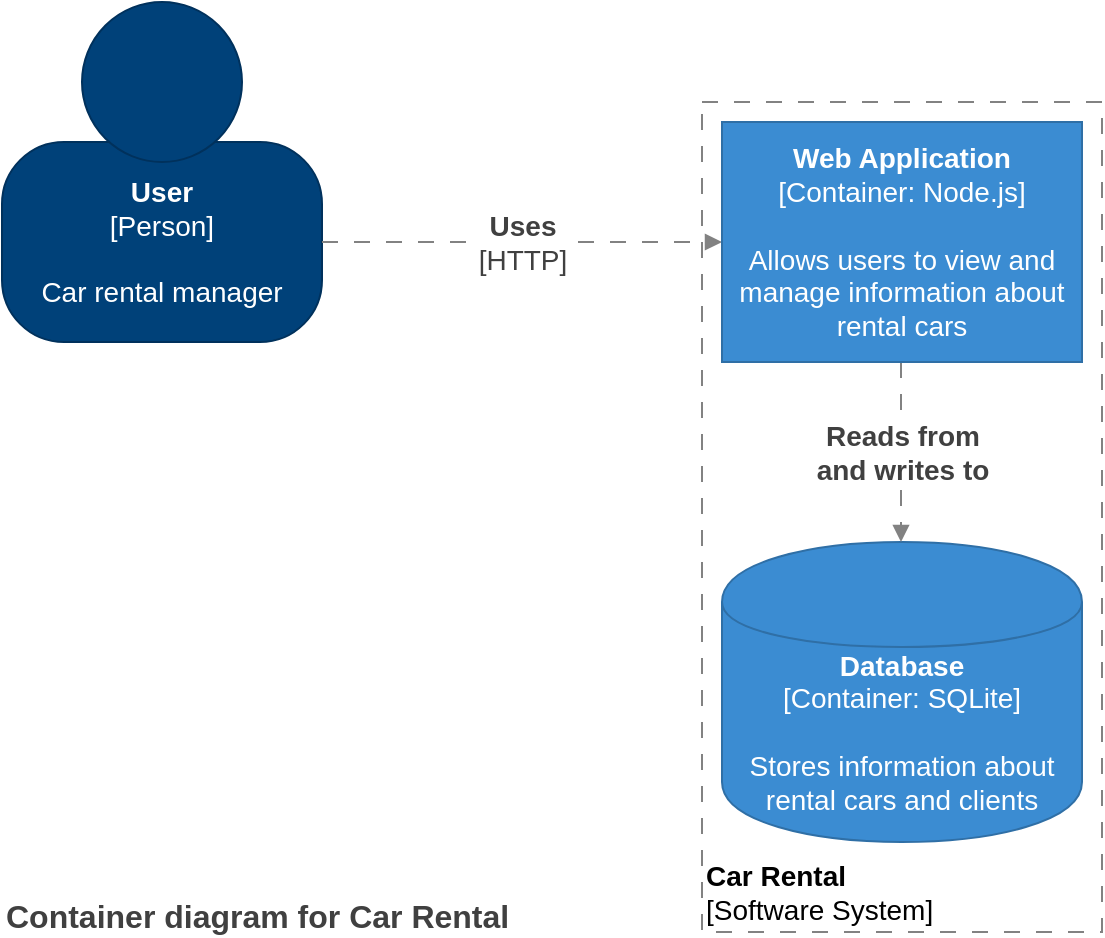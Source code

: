 <mxfile version="13.7.9" type="device"><diagram id="83PD-LrKW732AbLt5Rp9" name="Page-1"><mxGraphModel dx="868" dy="479" grid="1" gridSize="10" guides="1" tooltips="1" connect="1" arrows="1" fold="1" page="1" pageScale="1" pageWidth="827" pageHeight="1169" math="0" shadow="0"><root><mxCell id="0"/><mxCell id="1" parent="0"/><object label="" placeholders="1" instruction="edit data of the lower shape within the group" id="PoF4hivHF1qQewOsOuvP-1"><mxCell style="group;resizable=0;fontSize=12;" vertex="1" connectable="0" parent="1"><mxGeometry x="50" y="130" width="160" height="170" as="geometry"/></mxCell></object><object label="&lt;div style=&quot;color: rgb(255 , 255 , 255) ; white-space: normal ; font-size: 14px&quot;&gt;&lt;font style=&quot;font-size: 14px&quot;&gt;&lt;span&gt;&lt;b&gt;User&lt;/b&gt;&lt;/span&gt;&lt;/font&gt;&lt;/div&gt;&lt;div style=&quot;color: rgb(255 , 255 , 255) ; white-space: normal ; font-size: 14px&quot;&gt;&lt;font style=&quot;font-size: 14px&quot;&gt;[Person]&lt;/font&gt;&lt;/div&gt;&lt;div style=&quot;color: rgb(255 , 255 , 255) ; white-space: normal ; font-size: 14px&quot;&gt;&lt;font style=&quot;font-size: 14px&quot;&gt;&lt;span&gt;&lt;br&gt;&lt;/span&gt;&lt;/font&gt;&lt;/div&gt;&lt;div style=&quot;color: rgb(255 , 255 , 255) ; white-space: normal ; font-size: 14px&quot;&gt;&lt;font style=&quot;font-size: 14px&quot;&gt;&lt;span&gt;Car rental manager&lt;br&gt;&lt;/span&gt;&lt;/font&gt;&lt;/div&gt;" name="Actor Name" description="Description" placeholders="1" id="PoF4hivHF1qQewOsOuvP-2"><mxCell style="rounded=1;whiteSpace=wrap;html=1;strokeColor=#00315C;fillColor=#004179;fontColor=#000000;arcSize=31;" vertex="1" parent="PoF4hivHF1qQewOsOuvP-1"><mxGeometry y="70" width="160" height="100" as="geometry"/></mxCell></object><mxCell id="PoF4hivHF1qQewOsOuvP-3" value="" style="ellipse;whiteSpace=wrap;html=1;aspect=fixed;strokeColor=#00315C;fillColor=#004179;fontColor=#000000;" vertex="1" parent="PoF4hivHF1qQewOsOuvP-1"><mxGeometry x="40" width="80" height="80" as="geometry"/></mxCell><object label="&lt;font style=&quot;font-size: 14px&quot;&gt;Uses&lt;/font&gt;&lt;br&gt;&lt;span style=&quot;font-weight: normal&quot;&gt;&lt;font style=&quot;font-size: 14px&quot;&gt;[HTTP]&lt;/font&gt;&lt;/span&gt;" placeholders="1" name="Dependency Operation Name" technology="JDBC" id="PoF4hivHF1qQewOsOuvP-6"><mxCell style="endArrow=block;html=1;fontSize=10;fontColor=#404040;strokeWidth=1;endFill=1;dashed=1;dashPattern=8 8;strokeColor=#828282;elbow=vertical;fontStyle=1" edge="1" parent="1"><mxGeometry width="50" height="50" relative="1" as="geometry"><mxPoint x="210" y="250" as="sourcePoint"/><mxPoint x="410" y="250" as="targetPoint"/><mxPoint as="offset"/></mxGeometry></mxCell></object><object label="&lt;div style=&quot;font-size: 16px&quot;&gt;Container diagram for Car Rental&lt;/div&gt;" placeholders="1" name="Diagram Name" description="Description" id="PoF4hivHF1qQewOsOuvP-8"><mxCell style="text;html=1;resizable=0;points=[];autosize=1;align=left;verticalAlign=top;spacingTop=-4;fontSize=16;fontColor=#404040;fontStyle=1" vertex="1" parent="1"><mxGeometry x="50" y="575" width="270" height="20" as="geometry"/></mxCell></object><object label="&lt;font style=&quot;font-size: 14px&quot;&gt;&lt;b&gt;Car Rental&lt;/b&gt;&lt;br&gt;[Software System]&lt;/font&gt;" placeholders="1" name="Software System Name" id="PoF4hivHF1qQewOsOuvP-9"><mxCell style="rounded=0;whiteSpace=wrap;html=1;strokeColor=#828282;fillColor=none;fontColor=#000000;align=left;labelPosition=center;verticalLabelPosition=middle;verticalAlign=bottom;dashed=1;strokeWidth=1;perimeterSpacing=0;spacing=2;spacingTop=0;fontSize=10;dashPattern=8 8;" vertex="1" parent="1"><mxGeometry x="400" y="180" width="200" height="415" as="geometry"/></mxCell></object><object label="&lt;div style=&quot;color: rgb(255 , 255 , 255) ; white-space: normal ; font-size: 14px&quot;&gt;&lt;font style=&quot;font-size: 14px&quot;&gt;&lt;span&gt;&lt;b&gt;Database&lt;/b&gt;&lt;/span&gt;&lt;/font&gt;&lt;/div&gt;&lt;div style=&quot;color: rgb(255 , 255 , 255) ; white-space: normal ; font-size: 14px&quot;&gt;&lt;font style=&quot;font-size: 14px&quot;&gt;[Container: SQLite]&lt;br&gt;&lt;br&gt;&lt;/font&gt;&lt;/div&gt;&lt;div style=&quot;color: rgb(255 , 255 , 255) ; white-space: normal ; font-size: 14px&quot;&gt;&lt;font style=&quot;line-height: 9.6px ; font-size: 14px&quot;&gt;Stores information about rental cars and clients&lt;br&gt;&lt;/font&gt;&lt;/div&gt;" placeholders="1" name="Container Name" description="Description" technology="e.g. PostgreSQL" id="PoF4hivHF1qQewOsOuvP-10"><mxCell style="shape=cylinder;whiteSpace=wrap;html=1;boundedLbl=1;backgroundOutline=1;strokeColor=#2F6FA6;strokeWidth=1;fillColor=#3B8CD2;fontSize=9;fontColor=#000000;align=center;resizable=1;" vertex="1" parent="1"><mxGeometry x="410" y="400" width="180" height="150" as="geometry"/></mxCell></object><object label="&lt;font style=&quot;font-size: 14px&quot;&gt;Reads from &lt;br&gt;and writes to&lt;/font&gt;" placeholders="1" name="Dependency Operation Name" technology="JDBC" id="PoF4hivHF1qQewOsOuvP-11"><mxCell style="endArrow=block;html=1;fontSize=10;fontColor=#404040;strokeWidth=1;endFill=1;dashed=1;dashPattern=8 8;strokeColor=#828282;elbow=vertical;fontStyle=1" edge="1" parent="1"><mxGeometry width="50" height="50" relative="1" as="geometry"><mxPoint x="499.5" y="310" as="sourcePoint"/><mxPoint x="499.5" y="400" as="targetPoint"/><mxPoint as="offset"/></mxGeometry></mxCell></object><object label="&lt;div style=&quot;font-size: 14px&quot;&gt;&lt;font style=&quot;font-size: 14px&quot;&gt;&lt;span&gt;&lt;b&gt;Web Application&lt;br&gt;&lt;/b&gt;&lt;/span&gt;&lt;/font&gt;&lt;/div&gt;&lt;div style=&quot;font-size: 14px&quot;&gt;&lt;font style=&quot;font-size: 14px&quot;&gt;&lt;span&gt;[Container: Node.js]&lt;/span&gt;&lt;/font&gt;&lt;/div&gt;&lt;div style=&quot;font-size: 14px&quot;&gt;&lt;font style=&quot;font-size: 14px&quot;&gt;&lt;span&gt;&lt;br&gt;&lt;/span&gt;&lt;/font&gt;&lt;/div&gt;&lt;div style=&quot;font-size: 14px&quot;&gt;&lt;span&gt;&lt;font style=&quot;font-size: 14px&quot;&gt;&lt;font style=&quot;font-size: 14px&quot;&gt;Allows users to view and manage information about rental car&lt;/font&gt;s&lt;/font&gt;&lt;br&gt;&lt;/span&gt;&lt;/div&gt;" placeholders="1" name="Container Name" technology="e.g. Python, Flask" description="Description" id="PoF4hivHF1qQewOsOuvP-12"><mxCell style="rounded=0;whiteSpace=wrap;html=1;fillColor=#3B8CD2;fontColor=#FFFFFF;strokeColor=#2F6FA6;resizable=0;" vertex="1" parent="1"><mxGeometry x="410" y="190" width="180" height="120" as="geometry"/></mxCell></object></root></mxGraphModel></diagram></mxfile>